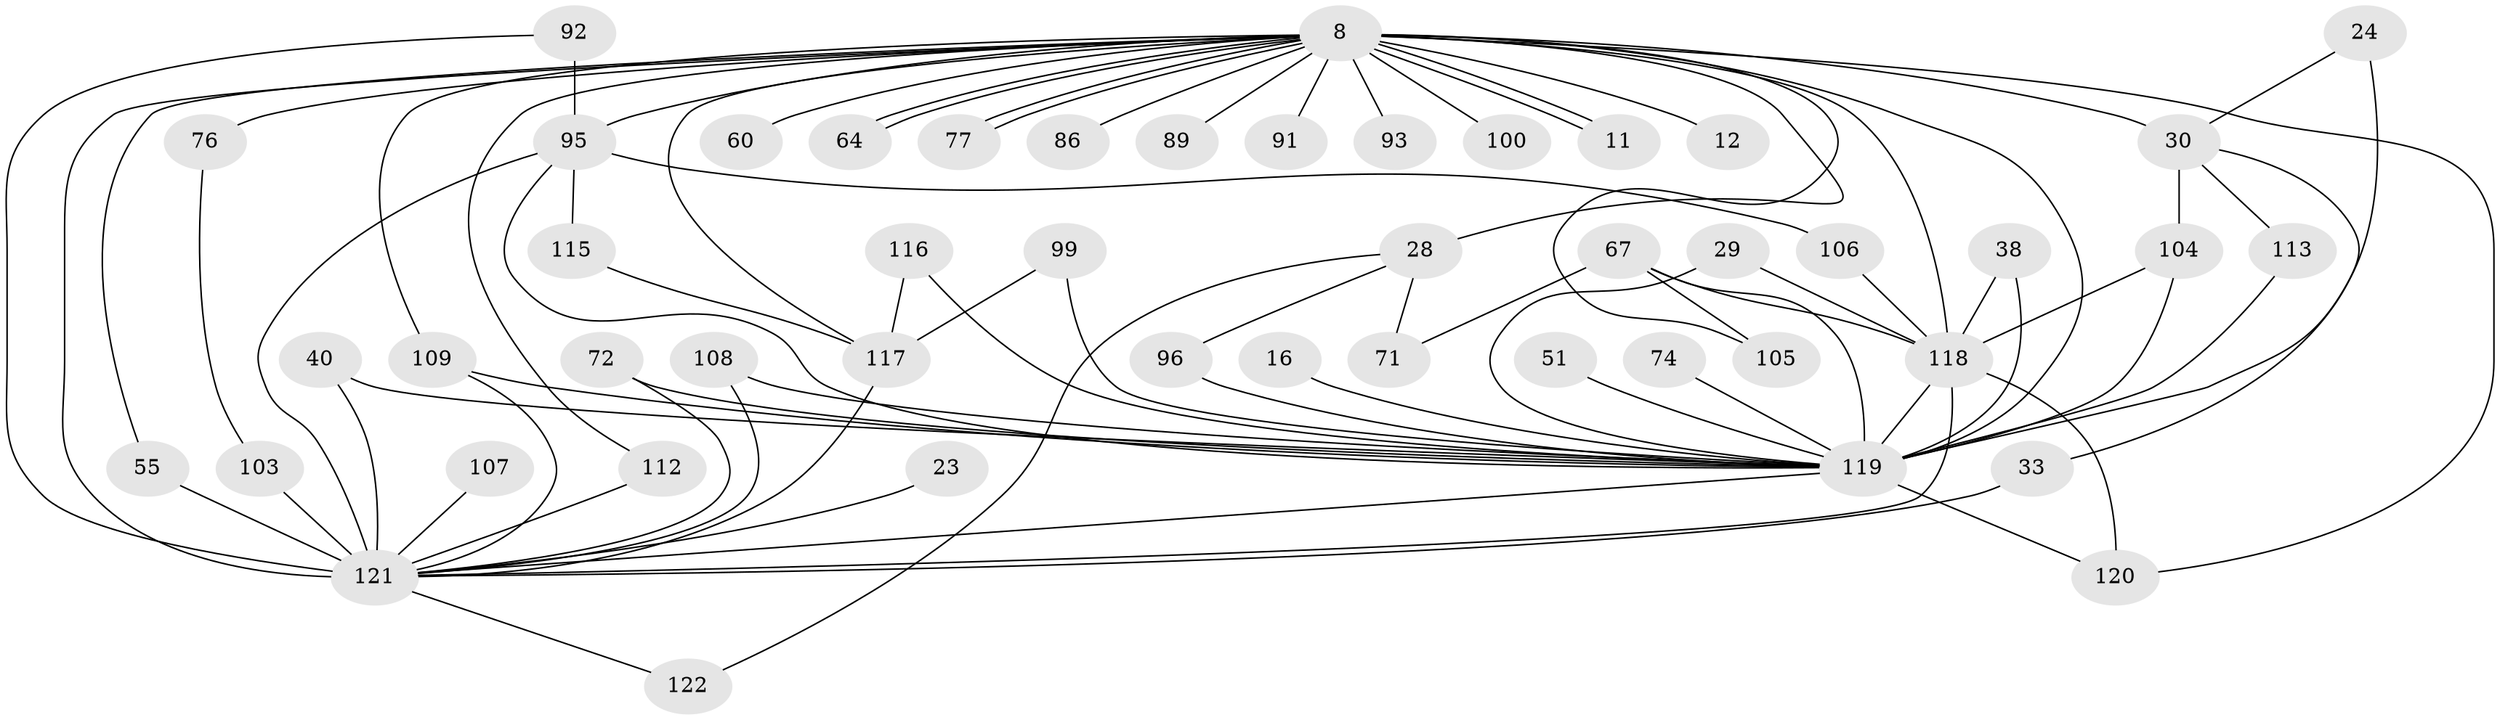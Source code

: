 // original degree distribution, {20: 0.00819672131147541, 24: 0.00819672131147541, 18: 0.00819672131147541, 29: 0.00819672131147541, 36: 0.00819672131147541, 16: 0.00819672131147541, 31: 0.00819672131147541, 21: 0.00819672131147541, 10: 0.00819672131147541, 27: 0.00819672131147541, 2: 0.5819672131147541, 5: 0.03278688524590164, 6: 0.02459016393442623, 4: 0.10655737704918032, 3: 0.1557377049180328, 9: 0.00819672131147541, 8: 0.00819672131147541}
// Generated by graph-tools (version 1.1) at 2025/47/03/04/25 21:47:58]
// undirected, 48 vertices, 83 edges
graph export_dot {
graph [start="1"]
  node [color=gray90,style=filled];
  8 [super="+5+7"];
  11;
  12;
  16;
  23;
  24;
  28 [super="+15"];
  29;
  30 [super="+14"];
  33;
  38;
  40;
  51;
  55;
  60;
  64;
  67 [super="+32+54"];
  71;
  72;
  74;
  76;
  77;
  86;
  89;
  91;
  92 [super="+58"];
  93;
  95 [super="+56+78+68"];
  96;
  99;
  100;
  103;
  104 [super="+39"];
  105;
  106;
  107;
  108 [super="+101"];
  109 [super="+84"];
  112 [super="+97"];
  113;
  115;
  116;
  117 [super="+20+94"];
  118 [super="+57+88+85+66+36"];
  119 [super="+87+81+98"];
  120 [super="+70+75+114+111"];
  121 [super="+65+102+79+110"];
  122;
  8 -- 11;
  8 -- 11;
  8 -- 28 [weight=3];
  8 -- 30 [weight=3];
  8 -- 60 [weight=2];
  8 -- 64;
  8 -- 64;
  8 -- 77;
  8 -- 77;
  8 -- 109;
  8 -- 117 [weight=8];
  8 -- 86 [weight=2];
  8 -- 89;
  8 -- 91 [weight=2];
  8 -- 93 [weight=2];
  8 -- 100 [weight=2];
  8 -- 105;
  8 -- 12 [weight=2];
  8 -- 55;
  8 -- 76 [weight=2];
  8 -- 95 [weight=5];
  8 -- 120 [weight=2];
  8 -- 121 [weight=22];
  8 -- 118 [weight=12];
  8 -- 112;
  8 -- 119 [weight=22];
  16 -- 119 [weight=2];
  23 -- 121;
  24 -- 30;
  24 -- 119;
  28 -- 96;
  28 -- 71;
  28 -- 122;
  29 -- 118;
  29 -- 119;
  30 -- 33;
  30 -- 113;
  30 -- 104;
  33 -- 121;
  38 -- 118;
  38 -- 119;
  40 -- 121;
  40 -- 119;
  51 -- 119 [weight=2];
  55 -- 121;
  67 -- 71;
  67 -- 105;
  67 -- 118 [weight=2];
  67 -- 119 [weight=2];
  72 -- 119;
  72 -- 121;
  74 -- 119 [weight=2];
  76 -- 103;
  92 -- 95 [weight=2];
  92 -- 121;
  95 -- 115;
  95 -- 106;
  95 -- 119;
  95 -- 121 [weight=2];
  96 -- 119;
  99 -- 119;
  99 -- 117;
  103 -- 121;
  104 -- 118;
  104 -- 119 [weight=2];
  106 -- 118;
  107 -- 121 [weight=2];
  108 -- 121 [weight=2];
  108 -- 119;
  109 -- 121 [weight=2];
  109 -- 119;
  112 -- 121 [weight=2];
  113 -- 119;
  115 -- 117;
  116 -- 119;
  116 -- 117;
  117 -- 121;
  118 -- 120 [weight=2];
  118 -- 121;
  118 -- 119 [weight=2];
  119 -- 121 [weight=12];
  119 -- 120 [weight=2];
  121 -- 122;
}
